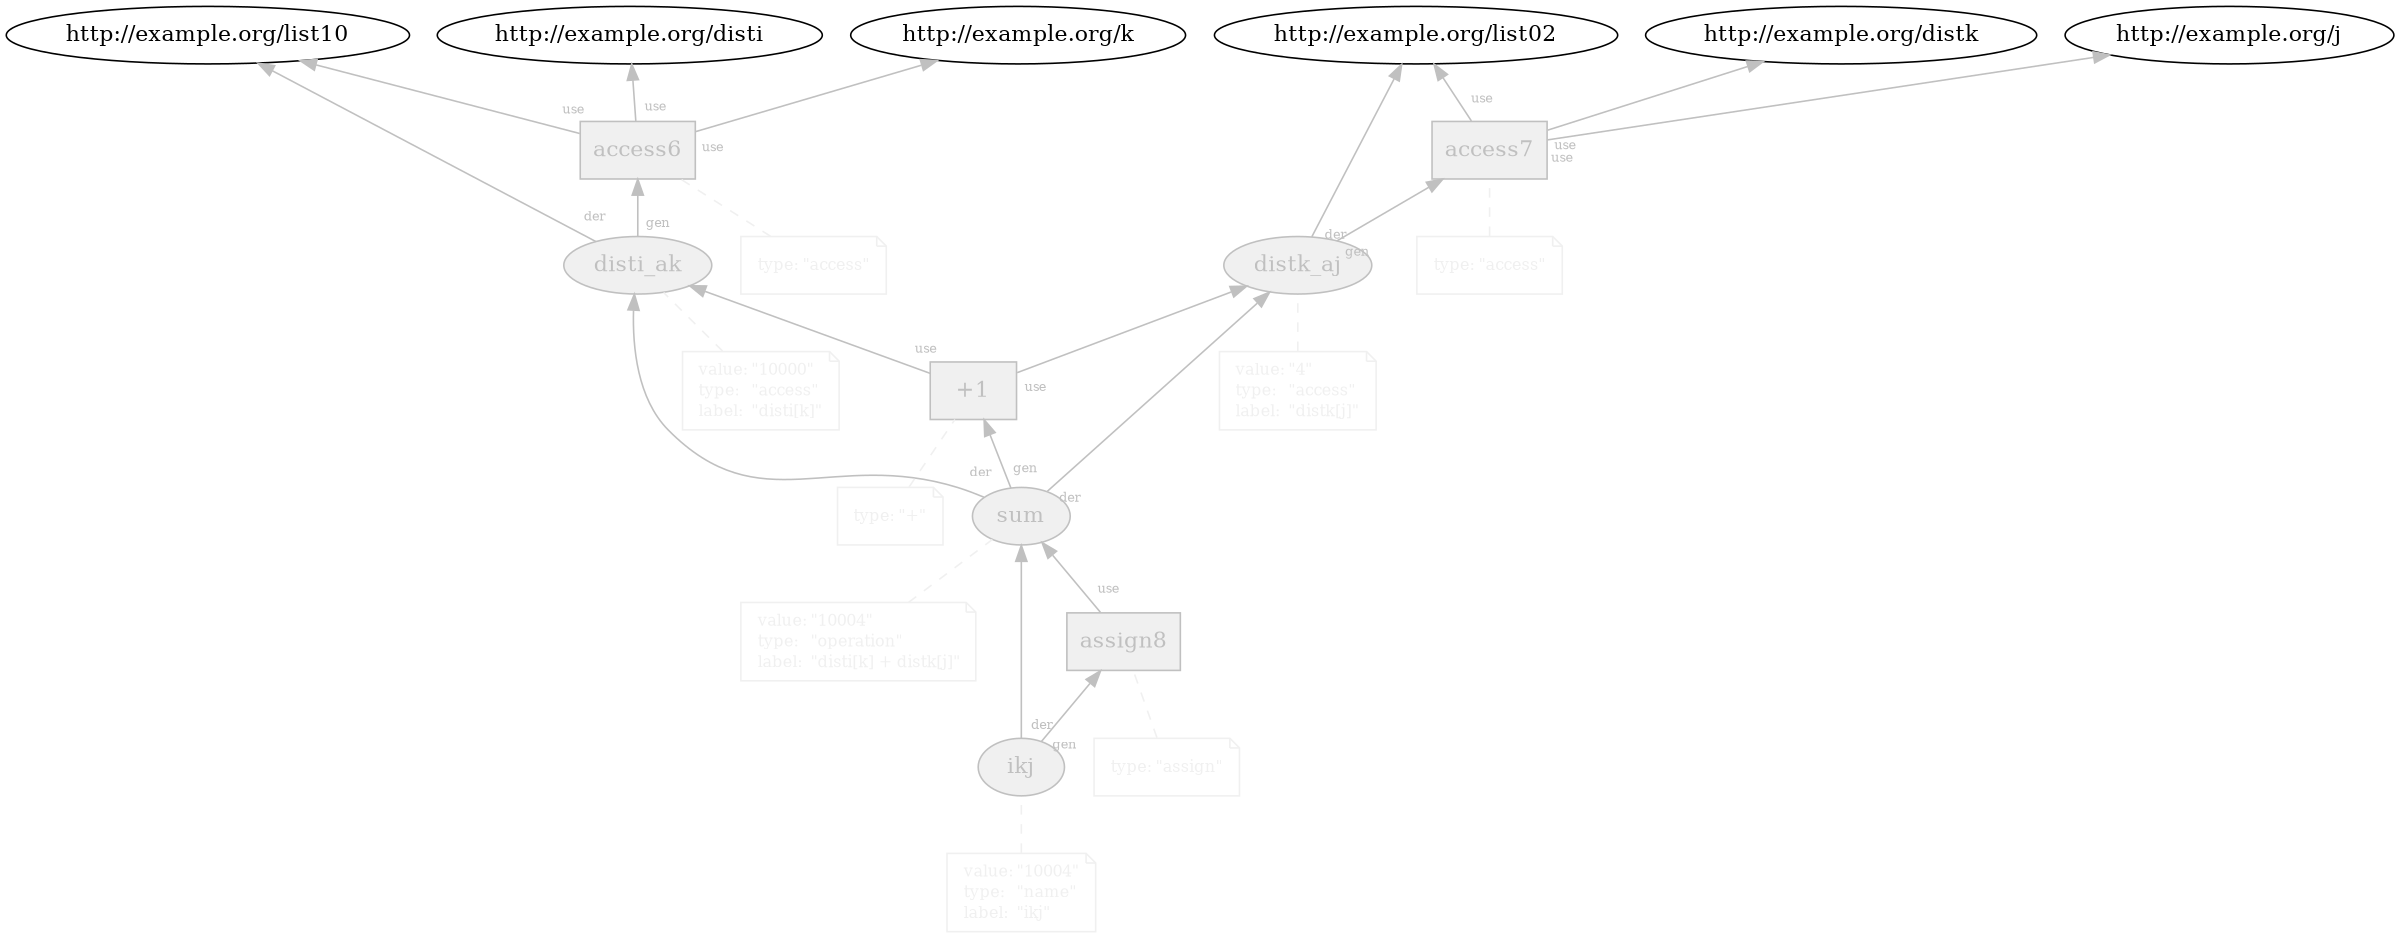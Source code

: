 digraph "PROV" { size="16,12"; rankdir="BT";
"http://example.org/disti_ak" [fillcolor="#F0F0F0",color="gray",style="filled",label="disti_ak",URL="http://example.org/disti_ak",fontcolor="gray"]
"-attrs0" [color="#F0F0F0",shape="note",fontsize="10",fontcolor="black",label=<<TABLE cellpadding="0" border="0">
	<TR>
	    <TD align="left"><font color="#F0F0F0">value:</font></TD>
	    <TD align="left"><font color="#F0F0F0">&quot;10000&quot;</font></TD>
	</TR>
	<TR>
	    <TD align="left"><font color="#F0F0F0">type:</font></TD>
	    <TD align="left"><font color="#F0F0F0">&quot;access&quot;</font></TD>
	</TR>
	<TR>
	    <TD align="left"><font color="#F0F0F0">label:</font></TD>
	    <TD align="left"><font color="#F0F0F0">&quot;disti[k]&quot;</font></TD>
	</TR>
</TABLE>>]
"-attrs0" -> "http://example.org/disti_ak" [color="#F0F0F0",style="dashed",arrowhead="none"]
"http://example.org/access6" [fillcolor="#F0F0F0",color="gray",shape="polygon",sides="4",style="filled",label="access6",URL="http://example.org/access6",fontcolor="gray"]
"-attrs1" [color="#F0F0F0",shape="note",fontsize="10",fontcolor="black",label=<<TABLE cellpadding="0" border="0">
	<TR>
	    <TD align="left"><font color="#F0F0F0">type:</font></TD>
	    <TD align="left"><font color="#F0F0F0">&quot;access&quot;</font></TD>
	</TR>
</TABLE>>]
"-attrs1" -> "http://example.org/access6" [color="#F0F0F0",style="dashed",arrowhead="none"]
"http://example.org/access6" -> "http://example.org/list10" [labelfontsize="8",labeldistance="1.5",color="gray",labelangle="60.0",rotation="20",taillabel="use",fontcolor="gray"]
"http://example.org/disti_ak" -> "http://example.org/list10" [labelfontsize="8",labeldistance="1.5",color="gray",labelangle="60.0",rotation="20",taillabel="der",fontcolor="gray"]
"http://example.org/disti_ak" -> "http://example.org/access6" [labelfontsize="8",labeldistance="1.5",color="gray",labelangle="60.0",rotation="20",taillabel="gen",fontcolor="gray"]
"http://example.org/access6" -> "http://example.org/disti" [labelfontsize="8",labeldistance="1.5",color="gray",labelangle="60.0",rotation="20",taillabel="use",fontcolor="gray"]
"http://example.org/access6" -> "http://example.org/k" [labelfontsize="8",labeldistance="1.5",color="gray",labelangle="60.0",rotation="20",taillabel="use",fontcolor="gray"]
"http://example.org/distk_aj" [fillcolor="#F0F0F0",color="gray",style="filled",label="distk_aj",URL="http://example.org/distk_aj",fontcolor="gray"]
"-attrs2" [color="#F0F0F0",shape="note",fontsize="10",fontcolor="black",label=<<TABLE cellpadding="0" border="0">
	<TR>
	    <TD align="left"><font color="#F0F0F0">value:</font></TD>
	    <TD align="left"><font color="#F0F0F0">&quot;4&quot;</font></TD>
	</TR>
	<TR>
	    <TD align="left"><font color="#F0F0F0">type:</font></TD>
	    <TD align="left"><font color="#F0F0F0">&quot;access&quot;</font></TD>
	</TR>
	<TR>
	    <TD align="left"><font color="#F0F0F0">label:</font></TD>
	    <TD align="left"><font color="#F0F0F0">&quot;distk[j]&quot;</font></TD>
	</TR>
</TABLE>>]
"-attrs2" -> "http://example.org/distk_aj" [color="#F0F0F0",style="dashed",arrowhead="none"]
"http://example.org/access7" [fillcolor="#F0F0F0",color="gray",shape="polygon",sides="4",style="filled",label="access7",URL="http://example.org/access7",fontcolor="gray"]
"-attrs3" [color="#F0F0F0",shape="note",fontsize="10",fontcolor="black",label=<<TABLE cellpadding="0" border="0">
	<TR>
	    <TD align="left"><font color="#F0F0F0">type:</font></TD>
	    <TD align="left"><font color="#F0F0F0">&quot;access&quot;</font></TD>
	</TR>
</TABLE>>]
"-attrs3" -> "http://example.org/access7" [color="#F0F0F0",style="dashed",arrowhead="none"]
"http://example.org/access7" -> "http://example.org/list02" [labelfontsize="8",labeldistance="1.5",color="gray",labelangle="60.0",rotation="20",taillabel="use",fontcolor="gray"]
"http://example.org/distk_aj" -> "http://example.org/list02" [labelfontsize="8",labeldistance="1.5",color="gray",labelangle="60.0",rotation="20",taillabel="der",fontcolor="gray"]
"http://example.org/distk_aj" -> "http://example.org/access7" [labelfontsize="8",labeldistance="1.5",color="gray",labelangle="60.0",rotation="20",taillabel="gen",fontcolor="gray"]
"http://example.org/access7" -> "http://example.org/distk" [labelfontsize="8",labeldistance="1.5",color="gray",labelangle="60.0",rotation="20",taillabel="use",fontcolor="gray"]
"http://example.org/access7" -> "http://example.org/j" [labelfontsize="8",labeldistance="1.5",color="gray",labelangle="60.0",rotation="20",taillabel="use",fontcolor="gray"]
"http://example.org/sum" [fillcolor="#F0F0F0",color="gray",style="filled",label="sum",URL="http://example.org/sum",fontcolor="gray"]
"-attrs4" [color="#F0F0F0",shape="note",fontsize="10",fontcolor="black",label=<<TABLE cellpadding="0" border="0">
	<TR>
	    <TD align="left"><font color="#F0F0F0">value:</font></TD>
	    <TD align="left"><font color="#F0F0F0">&quot;10004&quot;</font></TD>
	</TR>
	<TR>
	    <TD align="left"><font color="#F0F0F0">type:</font></TD>
	    <TD align="left"><font color="#F0F0F0">&quot;operation&quot;</font></TD>
	</TR>
	<TR>
	    <TD align="left"><font color="#F0F0F0">label:</font></TD>
	    <TD align="left"><font color="#F0F0F0">&quot;disti[k] + distk[j]&quot;</font></TD>
	</TR>
</TABLE>>]
"-attrs4" -> "http://example.org/sum" [color="#F0F0F0",style="dashed",arrowhead="none"]
"http://example.org/+1" [fillcolor="#F0F0F0",color="gray",shape="polygon",sides="4",style="filled",label="+1",URL="http://example.org/+1",fontcolor="gray"]
"-attrs5" [color="#F0F0F0",shape="note",fontsize="10",fontcolor="black",label=<<TABLE cellpadding="0" border="0">
	<TR>
	    <TD align="left"><font color="#F0F0F0">type:</font></TD>
	    <TD align="left"><font color="#F0F0F0">&quot;+&quot;</font></TD>
	</TR>
</TABLE>>]
"-attrs5" -> "http://example.org/+1" [color="#F0F0F0",style="dashed",arrowhead="none"]
"http://example.org/+1" -> "http://example.org/disti_ak" [labelfontsize="8",labeldistance="1.5",color="gray",labelangle="60.0",rotation="20",taillabel="use",fontcolor="gray"]
"http://example.org/sum" -> "http://example.org/disti_ak" [labelfontsize="8",labeldistance="1.5",color="gray",labelangle="60.0",rotation="20",taillabel="der",fontcolor="gray"]
"http://example.org/+1" -> "http://example.org/distk_aj" [labelfontsize="8",labeldistance="1.5",color="gray",labelangle="60.0",rotation="20",taillabel="use",fontcolor="gray"]
"http://example.org/sum" -> "http://example.org/distk_aj" [labelfontsize="8",labeldistance="1.5",color="gray",labelangle="60.0",rotation="20",taillabel="der",fontcolor="gray"]
"http://example.org/sum" -> "http://example.org/+1" [labelfontsize="8",labeldistance="1.5",color="gray",labelangle="60.0",rotation="20",taillabel="gen",fontcolor="gray"]
"http://example.org/ikj" [fillcolor="#F0F0F0",color="gray",style="filled",label="ikj",URL="http://example.org/ikj",fontcolor="gray"]
"-attrs6" [color="#F0F0F0",shape="note",fontsize="10",fontcolor="black",label=<<TABLE cellpadding="0" border="0">
	<TR>
	    <TD align="left"><font color="#F0F0F0">value:</font></TD>
	    <TD align="left"><font color="#F0F0F0">&quot;10004&quot;</font></TD>
	</TR>
	<TR>
	    <TD align="left"><font color="#F0F0F0">type:</font></TD>
	    <TD align="left"><font color="#F0F0F0">&quot;name&quot;</font></TD>
	</TR>
	<TR>
	    <TD align="left"><font color="#F0F0F0">label:</font></TD>
	    <TD align="left"><font color="#F0F0F0">&quot;ikj&quot;</font></TD>
	</TR>
</TABLE>>]
"-attrs6" -> "http://example.org/ikj" [color="#F0F0F0",style="dashed",arrowhead="none"]
"http://example.org/assign8" [fillcolor="#F0F0F0",color="gray",shape="polygon",sides="4",style="filled",label="assign8",URL="http://example.org/assign8",fontcolor="gray"]
"-attrs7" [color="#F0F0F0",shape="note",fontsize="10",fontcolor="black",label=<<TABLE cellpadding="0" border="0">
	<TR>
	    <TD align="left"><font color="#F0F0F0">type:</font></TD>
	    <TD align="left"><font color="#F0F0F0">&quot;assign&quot;</font></TD>
	</TR>
</TABLE>>]
"-attrs7" -> "http://example.org/assign8" [color="#F0F0F0",style="dashed",arrowhead="none"]
"http://example.org/assign8" -> "http://example.org/sum" [labelfontsize="8",labeldistance="1.5",color="gray",labelangle="60.0",rotation="20",taillabel="use",fontcolor="gray"]
"http://example.org/ikj" -> "http://example.org/sum" [labelfontsize="8",labeldistance="1.5",color="gray",labelangle="60.0",rotation="20",taillabel="der",fontcolor="gray"]
"http://example.org/ikj" -> "http://example.org/assign8" [labelfontsize="8",labeldistance="1.5",color="gray",labelangle="60.0",rotation="20",taillabel="gen",fontcolor="gray"]
}